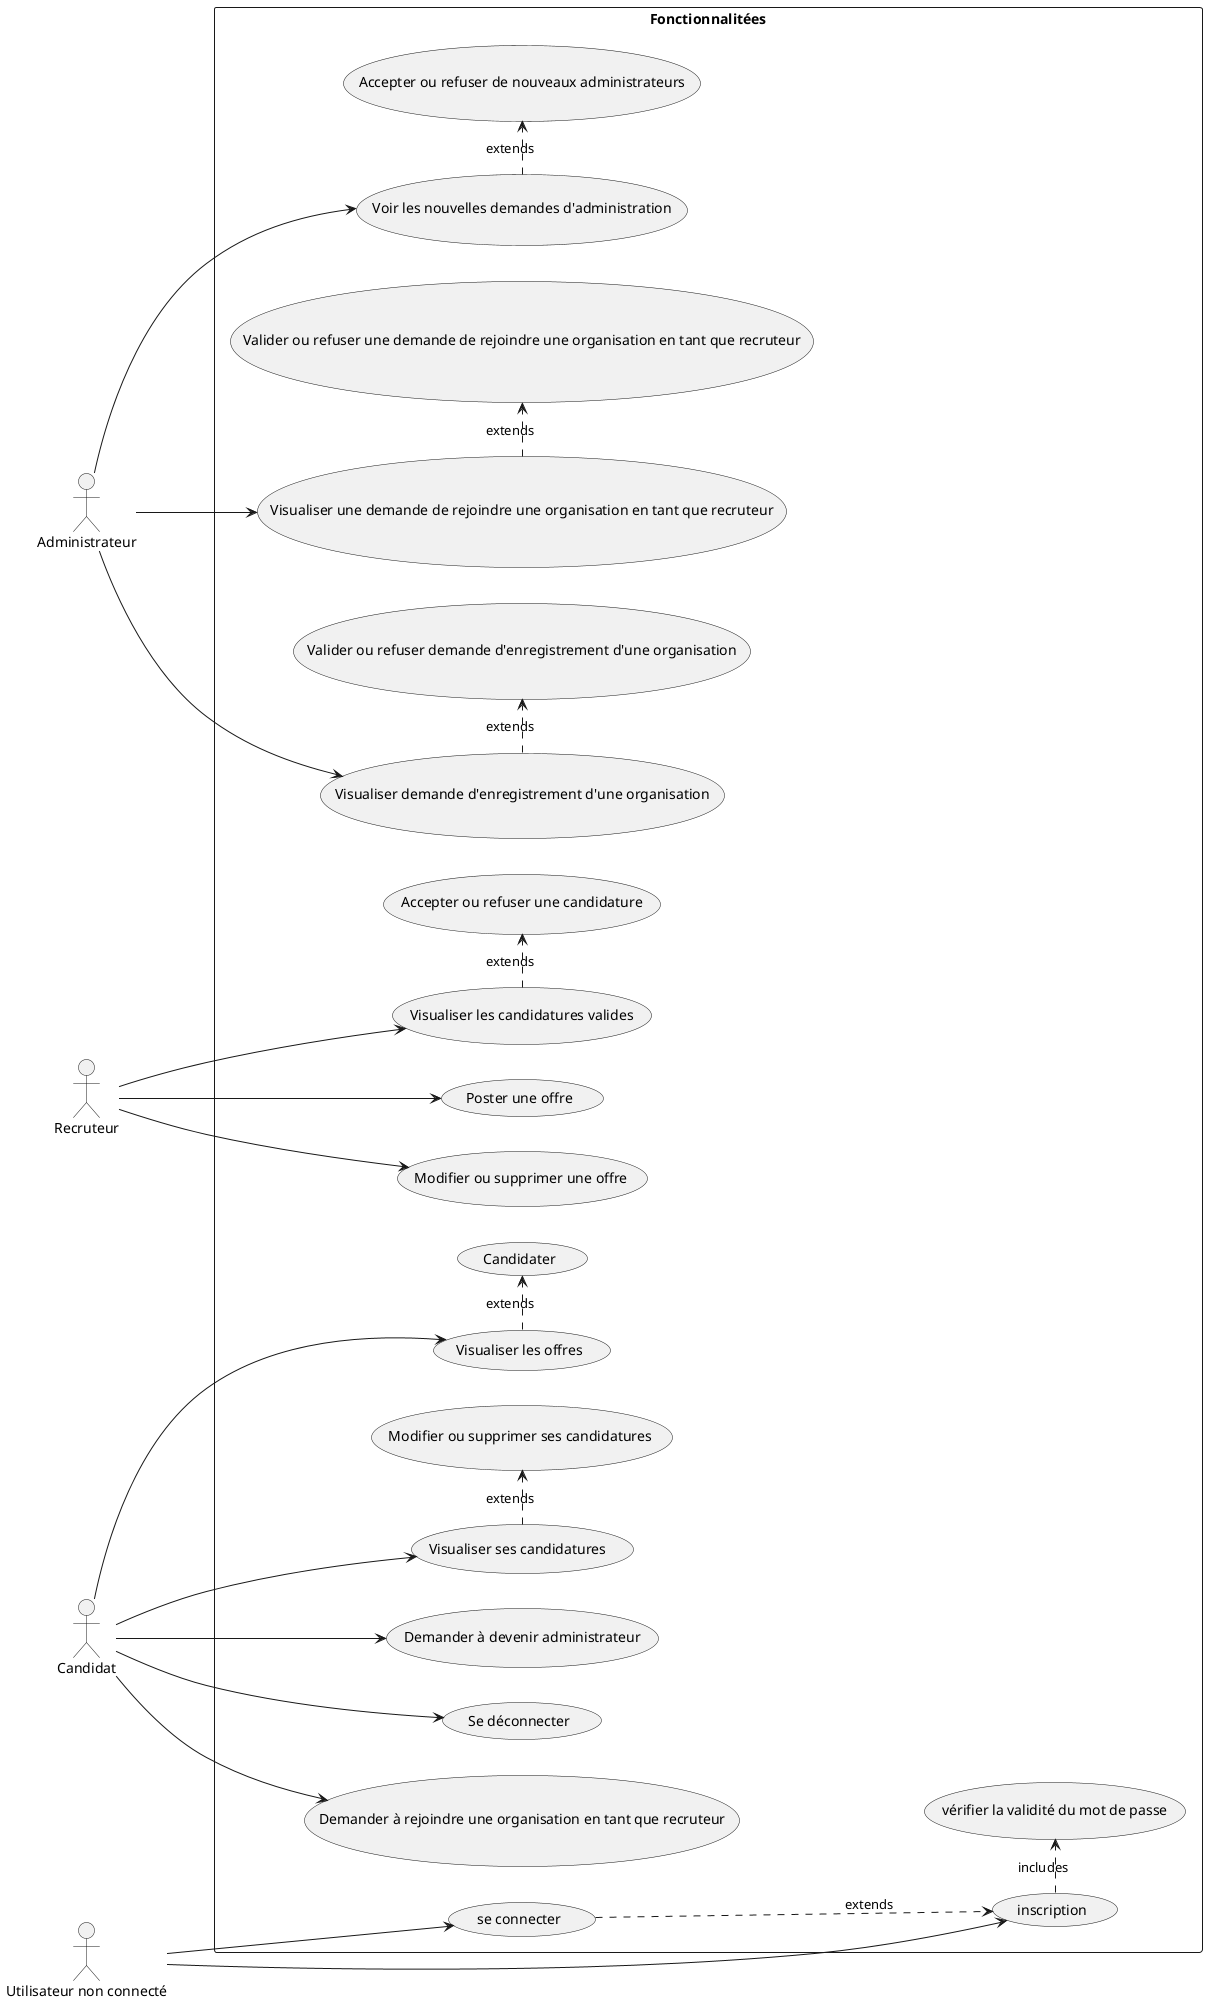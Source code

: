 @startuml



left to right direction
rectangle Fonctionnalitées {
"Accepter ou refuser une candidature" as (f1)
"Poster une offre" as (f2)
"Visualiser les offres" as (f3)
"se connecter" as (f4)
"inscription" as (f7)
"Accepter ou refuser de nouveaux administrateurs" as (f5)
"Demander à devenir administrateur" as (f6)
"vérifier la validité du mot de passe" as (f8)
"Voir les nouvelles demandes d'administration" as (f9)
"Candidater" as (f10)
"Se déconnecter" as (f11)
"Visualiser les candidatures valides" as (f12)
"Modifier ou supprimer une offre" as (f13)
"Valider ou refuser demande d'enregistrement d'une organisation" as (f14)
"Visualiser demande d'enregistrement d'une organisation" as (f22)
"Visualiser une demande de rejoindre une organisation en tant que recruteur" as (f15)
"Valider ou refuser une demande de rejoindre une organisation en tant que recruteur" as (f16)
"Demander à rejoindre une organisation en tant que recruteur" as (f17)
"Visualiser ses candidatures " as (f18)
"Modifier ou supprimer ses candidatures " as (f19)



(f4) ..> (f7) : extends
(f7) .> (f8) : includes
(f9) .> (f5) : extends
(f3) .> (f10) :extends
(f12) .> (f1) : extends
(f15) .> (f16) : extends
(f18) .> (f19) : extends
(f22) .> (f14) : extends


}
:Administrateur: --> (f9)
:Administrateur: --> (f22)
:Administrateur: --> (f15)
:Recruteur: --> (f2)
:Recruteur: --> (f12)
:Recruteur: --> (f13)
:Candidat: --> (f6)
:Candidat: --> (f3)
:Candidat: --> (f11)
:Candidat: --> (f17)
:Candidat: --> (f18)
:Utilisateur non connecté: --> (f7)
:Utilisateur non connecté: --> (f4)


@enduml
